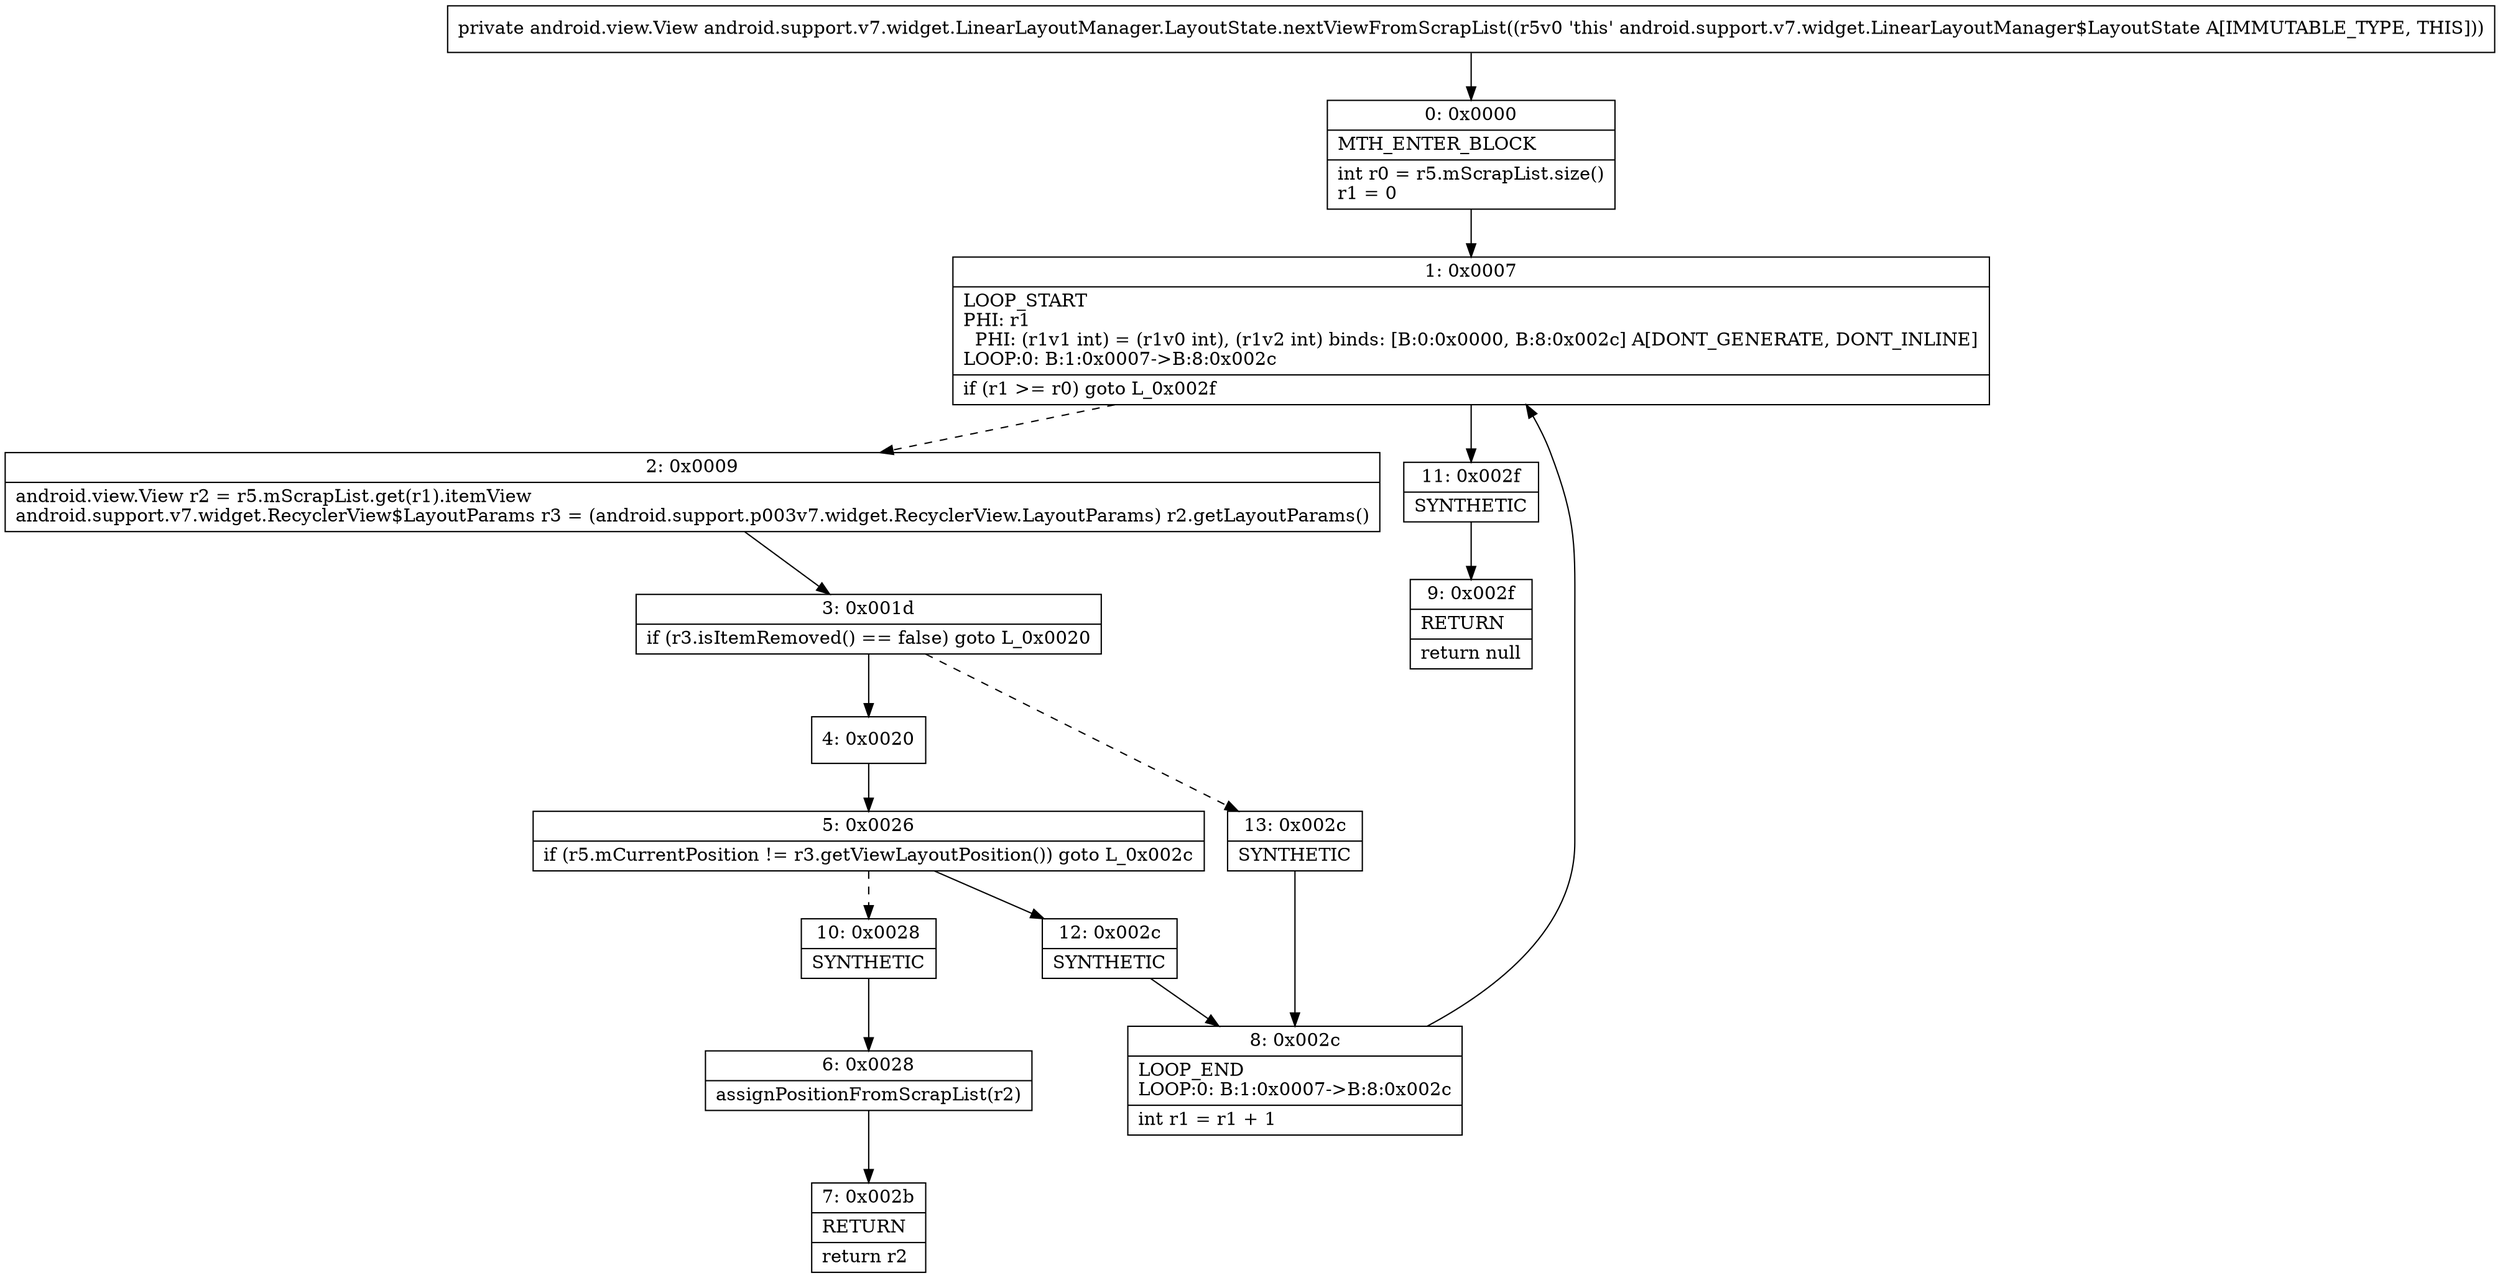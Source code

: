 digraph "CFG forandroid.support.v7.widget.LinearLayoutManager.LayoutState.nextViewFromScrapList()Landroid\/view\/View;" {
Node_0 [shape=record,label="{0\:\ 0x0000|MTH_ENTER_BLOCK\l|int r0 = r5.mScrapList.size()\lr1 = 0\l}"];
Node_1 [shape=record,label="{1\:\ 0x0007|LOOP_START\lPHI: r1 \l  PHI: (r1v1 int) = (r1v0 int), (r1v2 int) binds: [B:0:0x0000, B:8:0x002c] A[DONT_GENERATE, DONT_INLINE]\lLOOP:0: B:1:0x0007\-\>B:8:0x002c\l|if (r1 \>= r0) goto L_0x002f\l}"];
Node_2 [shape=record,label="{2\:\ 0x0009|android.view.View r2 = r5.mScrapList.get(r1).itemView\landroid.support.v7.widget.RecyclerView$LayoutParams r3 = (android.support.p003v7.widget.RecyclerView.LayoutParams) r2.getLayoutParams()\l}"];
Node_3 [shape=record,label="{3\:\ 0x001d|if (r3.isItemRemoved() == false) goto L_0x0020\l}"];
Node_4 [shape=record,label="{4\:\ 0x0020}"];
Node_5 [shape=record,label="{5\:\ 0x0026|if (r5.mCurrentPosition != r3.getViewLayoutPosition()) goto L_0x002c\l}"];
Node_6 [shape=record,label="{6\:\ 0x0028|assignPositionFromScrapList(r2)\l}"];
Node_7 [shape=record,label="{7\:\ 0x002b|RETURN\l|return r2\l}"];
Node_8 [shape=record,label="{8\:\ 0x002c|LOOP_END\lLOOP:0: B:1:0x0007\-\>B:8:0x002c\l|int r1 = r1 + 1\l}"];
Node_9 [shape=record,label="{9\:\ 0x002f|RETURN\l|return null\l}"];
Node_10 [shape=record,label="{10\:\ 0x0028|SYNTHETIC\l}"];
Node_11 [shape=record,label="{11\:\ 0x002f|SYNTHETIC\l}"];
Node_12 [shape=record,label="{12\:\ 0x002c|SYNTHETIC\l}"];
Node_13 [shape=record,label="{13\:\ 0x002c|SYNTHETIC\l}"];
MethodNode[shape=record,label="{private android.view.View android.support.v7.widget.LinearLayoutManager.LayoutState.nextViewFromScrapList((r5v0 'this' android.support.v7.widget.LinearLayoutManager$LayoutState A[IMMUTABLE_TYPE, THIS])) }"];
MethodNode -> Node_0;
Node_0 -> Node_1;
Node_1 -> Node_2[style=dashed];
Node_1 -> Node_11;
Node_2 -> Node_3;
Node_3 -> Node_4;
Node_3 -> Node_13[style=dashed];
Node_4 -> Node_5;
Node_5 -> Node_10[style=dashed];
Node_5 -> Node_12;
Node_6 -> Node_7;
Node_8 -> Node_1;
Node_10 -> Node_6;
Node_11 -> Node_9;
Node_12 -> Node_8;
Node_13 -> Node_8;
}

